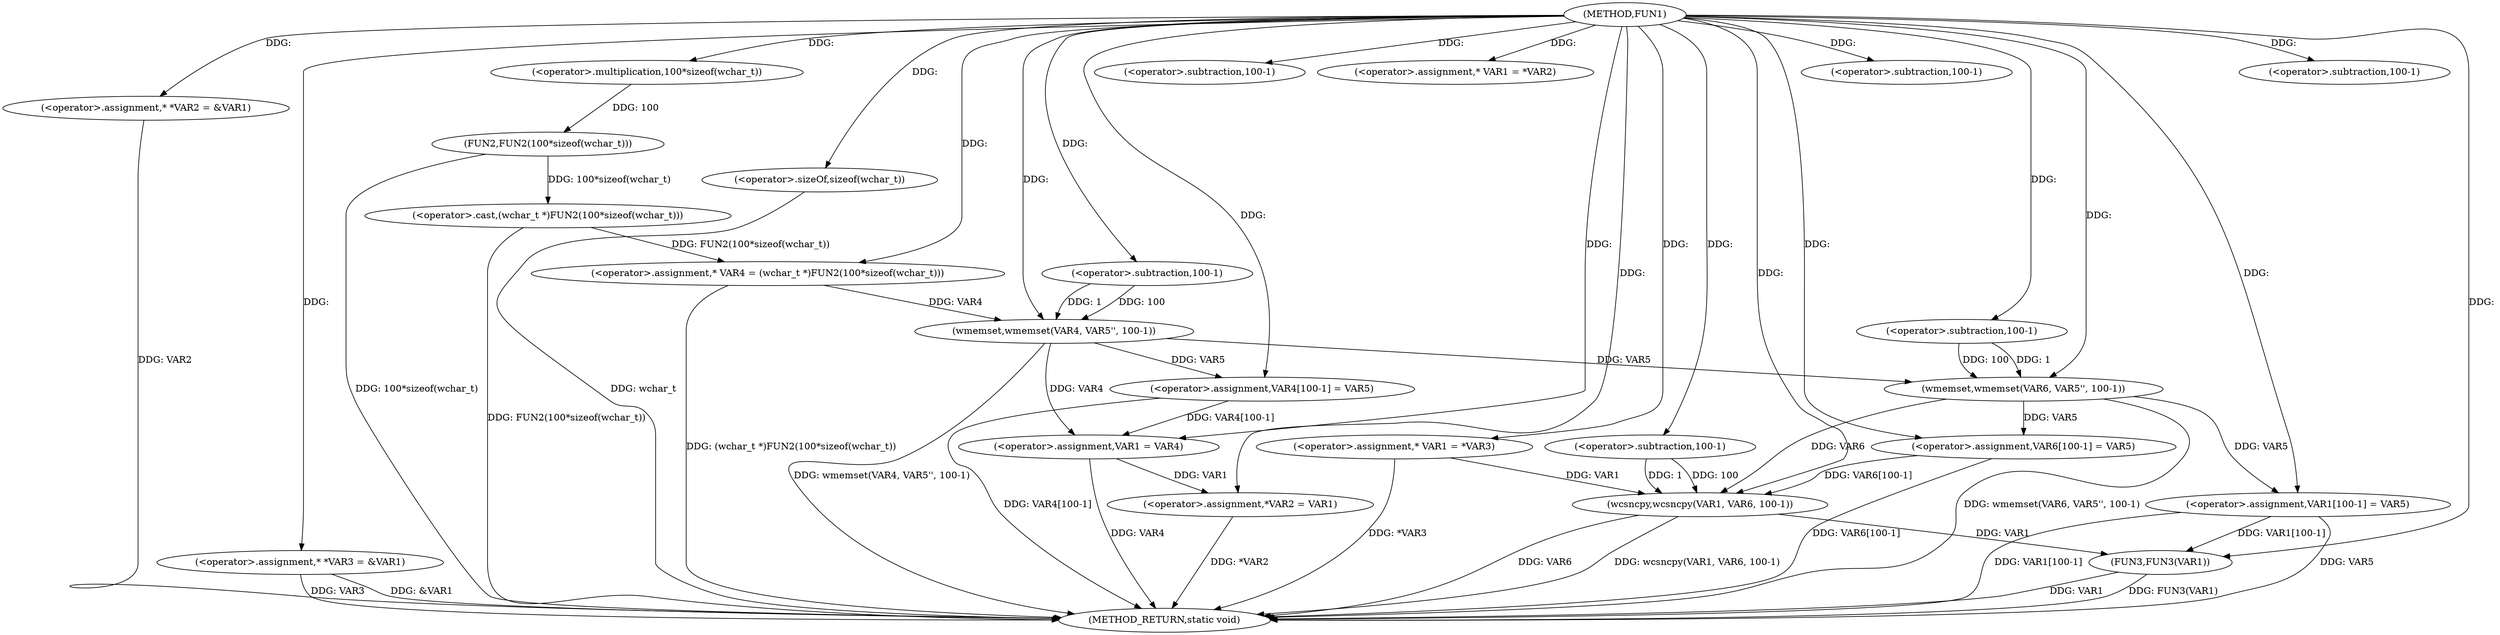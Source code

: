 digraph FUN1 {  
"1000100" [label = "(METHOD,FUN1)" ]
"1000185" [label = "(METHOD_RETURN,static void)" ]
"1000104" [label = "(<operator>.assignment,* *VAR2 = &VAR1)" ]
"1000109" [label = "(<operator>.assignment,* *VAR3 = &VAR1)" ]
"1000114" [label = "(<operator>.assignment,* VAR4 = (wchar_t *)FUN2(100*sizeof(wchar_t)))" ]
"1000116" [label = "(<operator>.cast,(wchar_t *)FUN2(100*sizeof(wchar_t)))" ]
"1000118" [label = "(FUN2,FUN2(100*sizeof(wchar_t)))" ]
"1000119" [label = "(<operator>.multiplication,100*sizeof(wchar_t))" ]
"1000121" [label = "(<operator>.sizeOf,sizeof(wchar_t))" ]
"1000123" [label = "(wmemset,wmemset(VAR4, VAR5'', 100-1))" ]
"1000126" [label = "(<operator>.subtraction,100-1)" ]
"1000129" [label = "(<operator>.assignment,VAR4[100-1] = VAR5)" ]
"1000132" [label = "(<operator>.subtraction,100-1)" ]
"1000138" [label = "(<operator>.assignment,* VAR1 = *VAR2)" ]
"1000142" [label = "(<operator>.assignment,VAR1 = VAR4)" ]
"1000145" [label = "(<operator>.assignment,*VAR2 = VAR1)" ]
"1000151" [label = "(<operator>.assignment,* VAR1 = *VAR3)" ]
"1000157" [label = "(wmemset,wmemset(VAR6, VAR5'', 100-1))" ]
"1000160" [label = "(<operator>.subtraction,100-1)" ]
"1000163" [label = "(<operator>.assignment,VAR6[100-1] = VAR5)" ]
"1000166" [label = "(<operator>.subtraction,100-1)" ]
"1000170" [label = "(wcsncpy,wcsncpy(VAR1, VAR6, 100-1))" ]
"1000173" [label = "(<operator>.subtraction,100-1)" ]
"1000176" [label = "(<operator>.assignment,VAR1[100-1] = VAR5)" ]
"1000179" [label = "(<operator>.subtraction,100-1)" ]
"1000183" [label = "(FUN3,FUN3(VAR1))" ]
  "1000176" -> "1000185"  [ label = "DDG: VAR5"] 
  "1000157" -> "1000185"  [ label = "DDG: wmemset(VAR6, VAR5'', 100-1)"] 
  "1000104" -> "1000185"  [ label = "DDG: VAR2"] 
  "1000123" -> "1000185"  [ label = "DDG: wmemset(VAR4, VAR5'', 100-1)"] 
  "1000183" -> "1000185"  [ label = "DDG: VAR1"] 
  "1000151" -> "1000185"  [ label = "DDG: *VAR3"] 
  "1000116" -> "1000185"  [ label = "DDG: FUN2(100*sizeof(wchar_t))"] 
  "1000109" -> "1000185"  [ label = "DDG: VAR3"] 
  "1000118" -> "1000185"  [ label = "DDG: 100*sizeof(wchar_t)"] 
  "1000129" -> "1000185"  [ label = "DDG: VAR4[100-1]"] 
  "1000163" -> "1000185"  [ label = "DDG: VAR6[100-1]"] 
  "1000170" -> "1000185"  [ label = "DDG: VAR6"] 
  "1000142" -> "1000185"  [ label = "DDG: VAR4"] 
  "1000121" -> "1000185"  [ label = "DDG: wchar_t"] 
  "1000176" -> "1000185"  [ label = "DDG: VAR1[100-1]"] 
  "1000170" -> "1000185"  [ label = "DDG: wcsncpy(VAR1, VAR6, 100-1)"] 
  "1000145" -> "1000185"  [ label = "DDG: *VAR2"] 
  "1000109" -> "1000185"  [ label = "DDG: &VAR1"] 
  "1000114" -> "1000185"  [ label = "DDG: (wchar_t *)FUN2(100*sizeof(wchar_t))"] 
  "1000183" -> "1000185"  [ label = "DDG: FUN3(VAR1)"] 
  "1000100" -> "1000104"  [ label = "DDG: "] 
  "1000100" -> "1000109"  [ label = "DDG: "] 
  "1000116" -> "1000114"  [ label = "DDG: FUN2(100*sizeof(wchar_t))"] 
  "1000100" -> "1000114"  [ label = "DDG: "] 
  "1000118" -> "1000116"  [ label = "DDG: 100*sizeof(wchar_t)"] 
  "1000119" -> "1000118"  [ label = "DDG: 100"] 
  "1000100" -> "1000119"  [ label = "DDG: "] 
  "1000100" -> "1000121"  [ label = "DDG: "] 
  "1000114" -> "1000123"  [ label = "DDG: VAR4"] 
  "1000100" -> "1000123"  [ label = "DDG: "] 
  "1000126" -> "1000123"  [ label = "DDG: 100"] 
  "1000126" -> "1000123"  [ label = "DDG: 1"] 
  "1000100" -> "1000126"  [ label = "DDG: "] 
  "1000123" -> "1000129"  [ label = "DDG: VAR5"] 
  "1000100" -> "1000129"  [ label = "DDG: "] 
  "1000100" -> "1000132"  [ label = "DDG: "] 
  "1000100" -> "1000138"  [ label = "DDG: "] 
  "1000129" -> "1000142"  [ label = "DDG: VAR4[100-1]"] 
  "1000123" -> "1000142"  [ label = "DDG: VAR4"] 
  "1000100" -> "1000142"  [ label = "DDG: "] 
  "1000142" -> "1000145"  [ label = "DDG: VAR1"] 
  "1000100" -> "1000145"  [ label = "DDG: "] 
  "1000100" -> "1000151"  [ label = "DDG: "] 
  "1000100" -> "1000157"  [ label = "DDG: "] 
  "1000123" -> "1000157"  [ label = "DDG: VAR5"] 
  "1000160" -> "1000157"  [ label = "DDG: 100"] 
  "1000160" -> "1000157"  [ label = "DDG: 1"] 
  "1000100" -> "1000160"  [ label = "DDG: "] 
  "1000157" -> "1000163"  [ label = "DDG: VAR5"] 
  "1000100" -> "1000163"  [ label = "DDG: "] 
  "1000100" -> "1000166"  [ label = "DDG: "] 
  "1000151" -> "1000170"  [ label = "DDG: VAR1"] 
  "1000100" -> "1000170"  [ label = "DDG: "] 
  "1000163" -> "1000170"  [ label = "DDG: VAR6[100-1]"] 
  "1000157" -> "1000170"  [ label = "DDG: VAR6"] 
  "1000173" -> "1000170"  [ label = "DDG: 100"] 
  "1000173" -> "1000170"  [ label = "DDG: 1"] 
  "1000100" -> "1000173"  [ label = "DDG: "] 
  "1000100" -> "1000176"  [ label = "DDG: "] 
  "1000157" -> "1000176"  [ label = "DDG: VAR5"] 
  "1000100" -> "1000179"  [ label = "DDG: "] 
  "1000170" -> "1000183"  [ label = "DDG: VAR1"] 
  "1000176" -> "1000183"  [ label = "DDG: VAR1[100-1]"] 
  "1000100" -> "1000183"  [ label = "DDG: "] 
}
